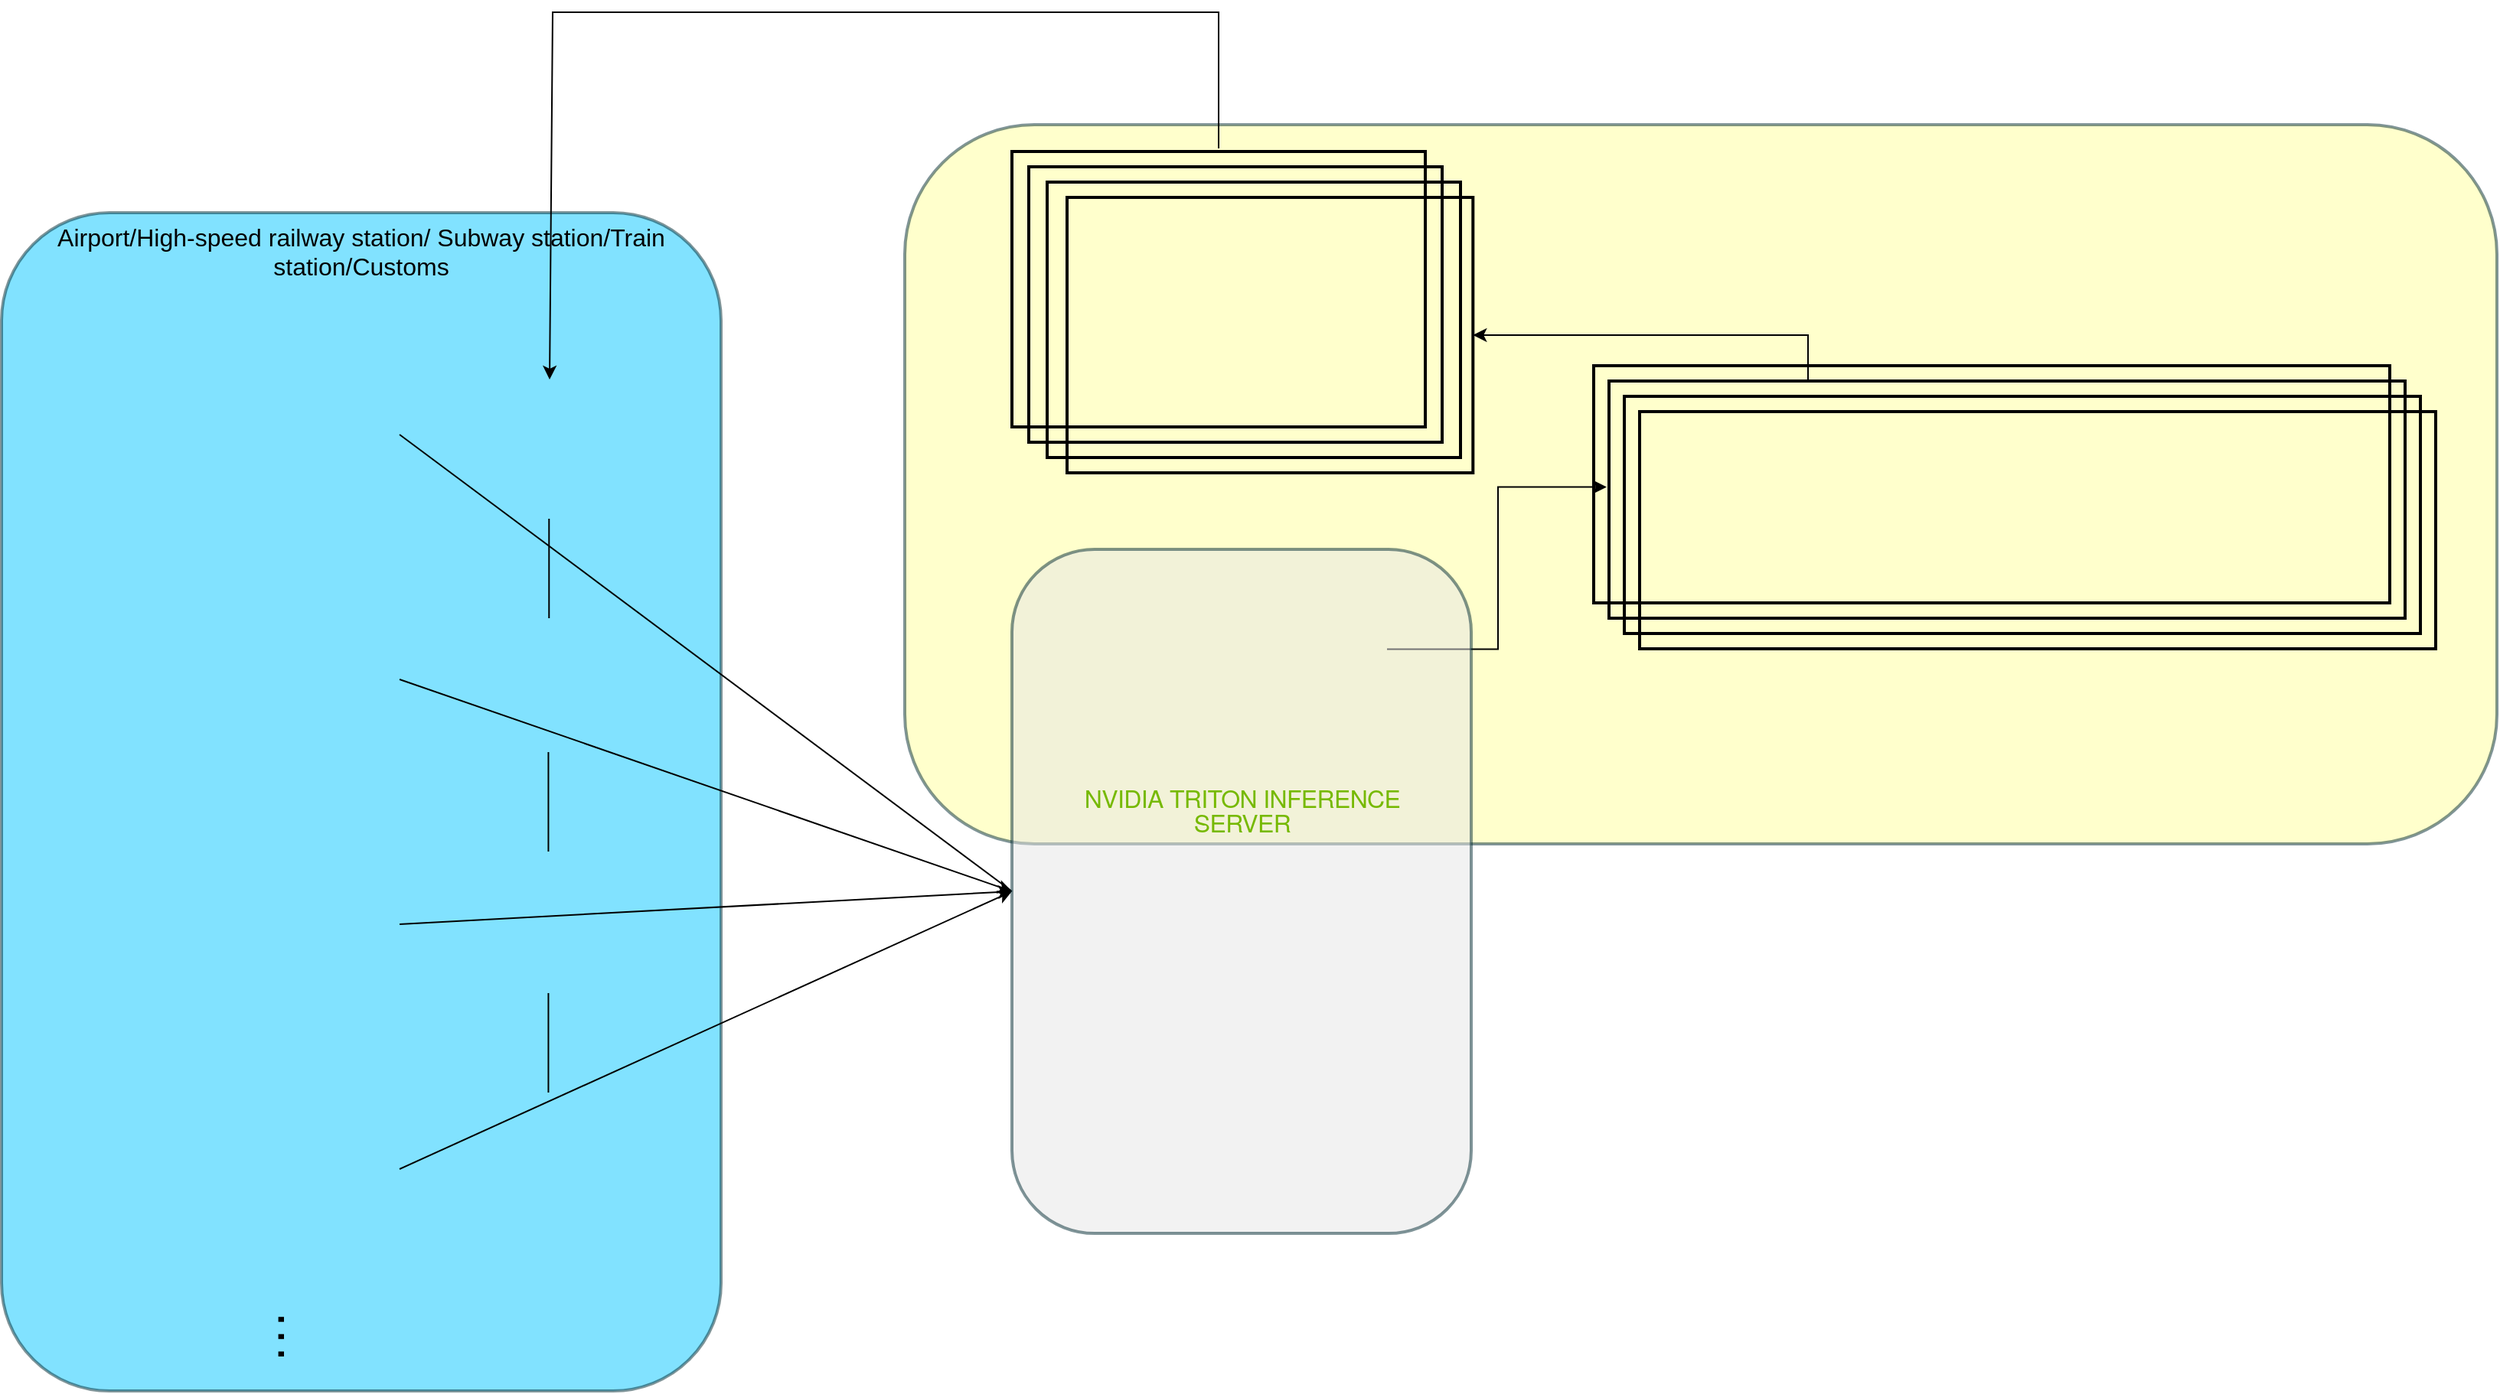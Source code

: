 <mxfile version="17.4.0" type="github">
  <diagram id="1DsjOCc9WdNF4IgYtuMM" name="第 1 页">
    <mxGraphModel dx="2708" dy="453" grid="1" gridSize="10" guides="1" tooltips="1" connect="1" arrows="1" fold="1" page="1" pageScale="1" pageWidth="1920" pageHeight="1200" math="0" shadow="0">
      <root>
        <mxCell id="0" />
        <mxCell id="1" parent="0" />
        <mxCell id="InRAxy0Bm6hg3mGzkT5f-30" value="" style="whiteSpace=wrap;html=1;rounded=1;glass=0;labelBackgroundColor=none;fontSize=34;strokeColor=#012B33;strokeWidth=2;fillColor=#FFFF99;opacity=50;arcSize=18;" vertex="1" parent="1">
          <mxGeometry x="500" y="112.5" width="1040" height="470" as="geometry" />
        </mxCell>
        <mxCell id="InRAxy0Bm6hg3mGzkT5f-34" value="" style="shape=image;verticalLabelPosition=bottom;labelBackgroundColor=default;verticalAlign=top;aspect=fixed;imageAspect=0;image=https://github.com/OPIXray-author/OPIXray/raw/master/images/framework-o.png;imageBackground=none;sketch=0;container=0;labelBorderColor=none;imageBorder=default;strokeWidth=2;" vertex="1" parent="1">
          <mxGeometry x="980" y="300" width="520" height="155" as="geometry" />
        </mxCell>
        <mxCell id="InRAxy0Bm6hg3mGzkT5f-20" value="Airport/High-speed railway station/ Subway station/Train station/Customs" style="whiteSpace=wrap;html=1;labelBackgroundColor=none;fontSize=16;opacity=50;rounded=1;fillColor=#05C5FF;strokeColor=#012B33;glass=0;strokeWidth=2;align=center;verticalAlign=top;" vertex="1" parent="1">
          <mxGeometry x="-90" y="170" width="470" height="770" as="geometry" />
        </mxCell>
        <mxCell id="InRAxy0Bm6hg3mGzkT5f-1" value="" style="shape=image;verticalLabelPosition=bottom;labelBackgroundColor=default;verticalAlign=top;aspect=fixed;imageAspect=0;image=https://png.pngtree.com/png-vector/20220118/ourlarge/pngtree-cartoon-hand-drawn-2-5d-security-check-machine-vector-design-elements-png-image_4201584.png;" vertex="1" parent="1">
          <mxGeometry x="20" y="240" width="150" height="150" as="geometry" />
        </mxCell>
        <mxCell id="InRAxy0Bm6hg3mGzkT5f-4" value="" style="shape=image;verticalLabelPosition=bottom;labelBackgroundColor=default;verticalAlign=top;aspect=fixed;imageAspect=0;image=https://github.com/OPIXray-author/OPIXray/raw/master/images/samples.png;imageBorder=default;strokeWidth=2;" vertex="1" parent="1">
          <mxGeometry x="606" y="160" width="265.15" height="180" as="geometry" />
        </mxCell>
        <mxCell id="InRAxy0Bm6hg3mGzkT5f-8" style="edgeStyle=orthogonalEdgeStyle;rounded=0;orthogonalLoop=1;jettySize=auto;html=1;exitX=0.25;exitY=0;exitDx=0;exitDy=0;entryX=1;entryY=0.5;entryDx=0;entryDy=0;" edge="1" parent="1" source="InRAxy0Bm6hg3mGzkT5f-5" target="InRAxy0Bm6hg3mGzkT5f-4">
          <mxGeometry relative="1" as="geometry">
            <mxPoint x="1080" y="190" as="targetPoint" />
          </mxGeometry>
        </mxCell>
        <mxCell id="InRAxy0Bm6hg3mGzkT5f-32" value="" style="shape=image;verticalLabelPosition=bottom;labelBackgroundColor=default;verticalAlign=top;aspect=fixed;imageAspect=0;image=https://github.com/OPIXray-author/OPIXray/raw/master/images/framework-o.png;imageBackground=none;sketch=0;container=0;labelBorderColor=none;imageBorder=default;strokeWidth=2;" vertex="1" parent="1">
          <mxGeometry x="970" y="290" width="520" height="155" as="geometry" />
        </mxCell>
        <mxCell id="InRAxy0Bm6hg3mGzkT5f-5" value="" style="shape=image;verticalLabelPosition=bottom;labelBackgroundColor=default;verticalAlign=top;aspect=fixed;imageAspect=0;image=https://github.com/OPIXray-author/OPIXray/raw/master/images/framework-o.png;imageBorder=default;strokeWidth=2;" vertex="1" parent="1">
          <mxGeometry x="960" y="280" width="520" height="155" as="geometry" />
        </mxCell>
        <mxCell id="InRAxy0Bm6hg3mGzkT5f-29" style="edgeStyle=orthogonalEdgeStyle;rounded=0;orthogonalLoop=1;jettySize=auto;html=1;fontSize=34;fontColor=#49BA07;exitX=1;exitY=0.25;exitDx=0;exitDy=0;entryX=-0.003;entryY=0.447;entryDx=0;entryDy=0;entryPerimeter=0;" edge="1" parent="1" source="InRAxy0Bm6hg3mGzkT5f-10" target="InRAxy0Bm6hg3mGzkT5f-5">
          <mxGeometry relative="1" as="geometry">
            <mxPoint x="770" y="320" as="targetPoint" />
          </mxGeometry>
        </mxCell>
        <mxCell id="InRAxy0Bm6hg3mGzkT5f-18" value="" style="shape=image;verticalLabelPosition=bottom;labelBackgroundColor=default;verticalAlign=top;aspect=fixed;imageAspect=0;image=https://png.pngtree.com/png-vector/20220118/ourlarge/pngtree-cartoon-hand-drawn-2-5d-security-check-machine-vector-design-elements-png-image_4201584.png;" vertex="1" parent="1">
          <mxGeometry x="20" y="400" width="150" height="150" as="geometry" />
        </mxCell>
        <UserObject label="" link="https://media-cdn.seeedstudio.com/media/catalog/product/cache/9d0ce51a71ce6a79dfa2a98d65a0f0bd/0/3/03_16_2.png" id="InRAxy0Bm6hg3mGzkT5f-19">
          <mxCell style="endArrow=classic;html=1;rounded=0;exitX=1;exitY=0.5;exitDx=0;exitDy=0;entryX=0;entryY=0.5;entryDx=0;entryDy=0;" edge="1" parent="1" source="InRAxy0Bm6hg3mGzkT5f-18" target="InRAxy0Bm6hg3mGzkT5f-27">
            <mxGeometry x="1" y="161" width="50" height="50" relative="1" as="geometry">
              <mxPoint x="280" y="480" as="sourcePoint" />
              <mxPoint x="370" y="530" as="targetPoint" />
              <mxPoint x="32" y="39" as="offset" />
            </mxGeometry>
          </mxCell>
        </UserObject>
        <mxCell id="InRAxy0Bm6hg3mGzkT5f-21" value="" style="shape=image;verticalLabelPosition=bottom;labelBackgroundColor=default;verticalAlign=top;aspect=fixed;imageAspect=0;image=https://png.pngtree.com/png-vector/20220118/ourlarge/pngtree-cartoon-hand-drawn-2-5d-security-check-machine-vector-design-elements-png-image_4201584.png;" vertex="1" parent="1">
          <mxGeometry x="20" y="560" width="150" height="150" as="geometry" />
        </mxCell>
        <UserObject label="" link="https://media-cdn.seeedstudio.com/media/catalog/product/cache/9d0ce51a71ce6a79dfa2a98d65a0f0bd/0/3/03_16_2.png" id="InRAxy0Bm6hg3mGzkT5f-22">
          <mxCell style="endArrow=classic;html=1;rounded=0;exitX=1;exitY=0.5;exitDx=0;exitDy=0;entryX=0;entryY=0.5;entryDx=0;entryDy=0;" edge="1" parent="1" source="InRAxy0Bm6hg3mGzkT5f-21" target="InRAxy0Bm6hg3mGzkT5f-27">
            <mxGeometry x="1" y="161" width="50" height="50" relative="1" as="geometry">
              <mxPoint x="280" y="640" as="sourcePoint" />
              <mxPoint x="480" y="793.5" as="targetPoint" />
              <mxPoint x="32" y="39" as="offset" />
            </mxGeometry>
          </mxCell>
        </UserObject>
        <mxCell id="InRAxy0Bm6hg3mGzkT5f-23" value="···" style="text;html=1;resizable=0;autosize=1;align=center;verticalAlign=middle;points=[];fillColor=none;strokeColor=none;rounded=0;glass=0;labelBackgroundColor=none;fontSize=34;opacity=50;horizontal=0;" vertex="1" parent="1">
          <mxGeometry x="60" y="890" width="60" height="30" as="geometry" />
        </mxCell>
        <mxCell id="InRAxy0Bm6hg3mGzkT5f-24" value="" style="shape=image;verticalLabelPosition=bottom;labelBackgroundColor=default;verticalAlign=top;aspect=fixed;imageAspect=0;image=https://png.pngtree.com/png-vector/20220118/ourlarge/pngtree-cartoon-hand-drawn-2-5d-security-check-machine-vector-design-elements-png-image_4201584.png;" vertex="1" parent="1">
          <mxGeometry x="20" y="720" width="150" height="150" as="geometry" />
        </mxCell>
        <UserObject label="" link="https://media-cdn.seeedstudio.com/media/catalog/product/cache/9d0ce51a71ce6a79dfa2a98d65a0f0bd/0/3/03_16_2.png" id="InRAxy0Bm6hg3mGzkT5f-25">
          <mxCell style="endArrow=classic;html=1;rounded=0;exitX=1;exitY=0.5;exitDx=0;exitDy=0;entryX=0;entryY=0.5;entryDx=0;entryDy=0;" edge="1" parent="1" source="InRAxy0Bm6hg3mGzkT5f-24" target="InRAxy0Bm6hg3mGzkT5f-27">
            <mxGeometry x="1" y="161" width="50" height="50" relative="1" as="geometry">
              <mxPoint x="290" y="696.5" as="sourcePoint" />
              <mxPoint x="490" y="850" as="targetPoint" />
              <mxPoint x="32" y="39" as="offset" />
            </mxGeometry>
          </mxCell>
        </UserObject>
        <mxCell id="InRAxy0Bm6hg3mGzkT5f-28" value="" style="endArrow=none;html=1;rounded=0;exitX=1;exitY=0.5;exitDx=0;exitDy=0;entryX=0;entryY=0.5;entryDx=0;entryDy=0;" edge="1" parent="1" source="InRAxy0Bm6hg3mGzkT5f-1" target="InRAxy0Bm6hg3mGzkT5f-27">
          <mxGeometry x="1" y="161" width="50" height="50" relative="1" as="geometry">
            <mxPoint x="170" y="315" as="sourcePoint" />
            <mxPoint x="560" y="550" as="targetPoint" />
            <mxPoint x="32" y="39" as="offset" />
          </mxGeometry>
        </mxCell>
        <mxCell id="InRAxy0Bm6hg3mGzkT5f-7" value="" style="shape=image;verticalLabelPosition=bottom;labelBackgroundColor=default;verticalAlign=top;aspect=fixed;imageAspect=0;image=https://www.jjscan.com/wp-content/uploads/2021/07/Ai-detect.jpg;" vertex="1" parent="1">
          <mxGeometry x="200" y="280" width="135.26" height="90" as="geometry" />
        </mxCell>
        <mxCell id="InRAxy0Bm6hg3mGzkT5f-31" value="" style="shape=image;verticalLabelPosition=bottom;labelBackgroundColor=default;verticalAlign=top;aspect=fixed;imageAspect=0;image=https://github.com/OPIXray-author/OPIXray/raw/master/images/framework-o.png;imageBackground=none;sketch=0;container=0;labelBorderColor=none;imageBorder=default;strokeWidth=2;" vertex="1" parent="1">
          <mxGeometry x="950" y="270" width="520" height="155" as="geometry" />
        </mxCell>
        <mxCell id="InRAxy0Bm6hg3mGzkT5f-33" value="" style="shape=image;verticalLabelPosition=bottom;labelBackgroundColor=default;verticalAlign=top;aspect=fixed;imageAspect=0;image=https://github.com/OPIXray-author/OPIXray/raw/master/images/samples.png;imageBorder=default;strokeWidth=2;" vertex="1" parent="1">
          <mxGeometry x="593" y="150" width="270" height="180" as="geometry" />
        </mxCell>
        <mxCell id="InRAxy0Bm6hg3mGzkT5f-35" value="" style="shape=image;verticalLabelPosition=bottom;labelBackgroundColor=default;verticalAlign=top;aspect=fixed;imageAspect=0;image=https://github.com/OPIXray-author/OPIXray/raw/master/images/samples.png;imageBorder=default;strokeWidth=2;" vertex="1" parent="1">
          <mxGeometry x="581" y="140" width="270" height="180" as="geometry" />
        </mxCell>
        <mxCell id="InRAxy0Bm6hg3mGzkT5f-36" value="" style="shape=image;verticalLabelPosition=bottom;labelBackgroundColor=default;verticalAlign=top;aspect=fixed;imageAspect=0;image=https://github.com/OPIXray-author/OPIXray/raw/master/images/samples.png;imageBorder=default;strokeWidth=2;" vertex="1" parent="1">
          <mxGeometry x="570" y="130.0" width="270" height="180" as="geometry" />
        </mxCell>
        <mxCell id="InRAxy0Bm6hg3mGzkT5f-41" value="" style="shape=image;verticalLabelPosition=bottom;labelBackgroundColor=default;verticalAlign=top;aspect=fixed;imageAspect=0;image=https://www.jjscan.com/wp-content/uploads/2021/07/Ai-detect.jpg;" vertex="1" parent="1">
          <mxGeometry x="200" y="590" width="135.26" height="90" as="geometry" />
        </mxCell>
        <mxCell id="InRAxy0Bm6hg3mGzkT5f-43" value="" style="shape=image;verticalLabelPosition=bottom;labelBackgroundColor=default;verticalAlign=top;aspect=fixed;imageAspect=0;image=https://www.jjscan.com/wp-content/uploads/2021/07/Ai-detect.jpg;" vertex="1" parent="1">
          <mxGeometry x="200" y="747.06" width="135.26" height="90" as="geometry" />
        </mxCell>
        <mxCell id="InRAxy0Bm6hg3mGzkT5f-46" value="" style="group" vertex="1" connectable="0" parent="1">
          <mxGeometry x="570" y="390" width="300" height="447.06" as="geometry" />
        </mxCell>
        <mxCell id="InRAxy0Bm6hg3mGzkT5f-27" value="" style="whiteSpace=wrap;html=1;rounded=1;glass=0;labelBackgroundColor=none;fontSize=34;strokeColor=#012B33;strokeWidth=2;fillColor=#E6E6E6;opacity=50;arcSize=18;" vertex="1" parent="InRAxy0Bm6hg3mGzkT5f-46">
          <mxGeometry width="300" height="447.06" as="geometry" />
        </mxCell>
        <mxCell id="InRAxy0Bm6hg3mGzkT5f-10" value="" style="shape=image;verticalLabelPosition=bottom;labelBackgroundColor=default;verticalAlign=top;aspect=fixed;imageAspect=0;image=https://developer.nvidia.com/sites/default/files/nvidia-triton-inference-server-simplify-ai-development.jpg;" vertex="1" parent="InRAxy0Bm6hg3mGzkT5f-46">
          <mxGeometry x="55" y="38.53" width="190" height="107.06" as="geometry" />
        </mxCell>
        <mxCell id="InRAxy0Bm6hg3mGzkT5f-11" value="&lt;h1 class=&quot;hdng--l&quot; style=&quot;box-sizing: border-box; margin: 16px 0px; font-weight: 300; line-height: 1em; font-size: 16px; padding: 0px; border: 0px; font-style: normal; font-stretch: inherit; font-family: dinwebpro, &amp;quot;helvetica neue&amp;quot;, helvetica, roboto, &amp;quot;droid sans&amp;quot;, sans-serif; vertical-align: baseline; text-transform: uppercase; letter-spacing: -0.02em; color: rgb(118, 185, 0); text-indent: 0px; word-spacing: 0px;&quot;&gt;NVIDIA TRITON INFERENCE SERVER&lt;/h1&gt;" style="text;whiteSpace=wrap;html=1;align=center;opacity=0;fontSize=16;verticalAlign=middle;" vertex="1" parent="InRAxy0Bm6hg3mGzkT5f-46">
          <mxGeometry x="43.75" y="158.53" width="212.5" height="22.94" as="geometry" />
        </mxCell>
        <mxCell id="InRAxy0Bm6hg3mGzkT5f-13" value="" style="shape=image;verticalLabelPosition=bottom;labelBackgroundColor=default;verticalAlign=top;aspect=fixed;imageAspect=0;image=https://media-cdn.seeedstudio.com/media/catalog/product/cache/9d0ce51a71ce6a79dfa2a98d65a0f0bd/0/3/03_16_2.png;" vertex="1" parent="InRAxy0Bm6hg3mGzkT5f-46">
          <mxGeometry x="55" y="218.53" width="196" height="147" as="geometry" />
        </mxCell>
        <mxCell id="InRAxy0Bm6hg3mGzkT5f-48" value="" style="endArrow=classic;html=1;rounded=0;fontSize=34;fontColor=#49BA07;exitX=0.5;exitY=0;exitDx=0;exitDy=0;" edge="1" parent="1">
          <mxGeometry width="50" height="50" relative="1" as="geometry">
            <mxPoint x="705" y="128" as="sourcePoint" />
            <mxPoint x="268" y="279" as="targetPoint" />
            <Array as="points">
              <mxPoint x="705" y="39" />
              <mxPoint x="270" y="39" />
            </Array>
          </mxGeometry>
        </mxCell>
        <mxCell id="InRAxy0Bm6hg3mGzkT5f-51" value="" style="endArrow=none;html=1;rounded=0;fontSize=34;fontColor=#49BA07;exitX=0.5;exitY=0;exitDx=0;exitDy=0;entryX=0.5;entryY=1;entryDx=0;entryDy=0;" edge="1" parent="1" source="InRAxy0Bm6hg3mGzkT5f-38" target="InRAxy0Bm6hg3mGzkT5f-7">
          <mxGeometry width="50" height="50" relative="1" as="geometry">
            <mxPoint x="320" y="560" as="sourcePoint" />
            <mxPoint x="370" y="510" as="targetPoint" />
          </mxGeometry>
        </mxCell>
        <mxCell id="InRAxy0Bm6hg3mGzkT5f-54" value="" style="endArrow=none;html=1;rounded=0;fontSize=34;fontColor=#49BA07;exitX=0.5;exitY=0;exitDx=0;exitDy=0;entryX=0.5;entryY=1;entryDx=0;entryDy=0;" edge="1" parent="1">
          <mxGeometry width="50" height="50" relative="1" as="geometry">
            <mxPoint x="267.21" y="587.5" as="sourcePoint" />
            <mxPoint x="267.21" y="522.5" as="targetPoint" />
          </mxGeometry>
        </mxCell>
        <mxCell id="InRAxy0Bm6hg3mGzkT5f-55" value="" style="endArrow=none;html=1;rounded=0;fontSize=34;fontColor=#49BA07;exitX=0.5;exitY=0;exitDx=0;exitDy=0;entryX=0.5;entryY=1;entryDx=0;entryDy=0;" edge="1" parent="1">
          <mxGeometry width="50" height="50" relative="1" as="geometry">
            <mxPoint x="267.21" y="745" as="sourcePoint" />
            <mxPoint x="267.21" y="680" as="targetPoint" />
          </mxGeometry>
        </mxCell>
        <mxCell id="InRAxy0Bm6hg3mGzkT5f-38" value="" style="shape=image;verticalLabelPosition=bottom;labelBackgroundColor=default;verticalAlign=top;aspect=fixed;imageAspect=0;image=https://www.jjscan.com/wp-content/uploads/2021/07/Ai-detect.jpg;" vertex="1" parent="1">
          <mxGeometry x="200" y="435" width="135.26" height="90" as="geometry" />
        </mxCell>
      </root>
    </mxGraphModel>
  </diagram>
</mxfile>
